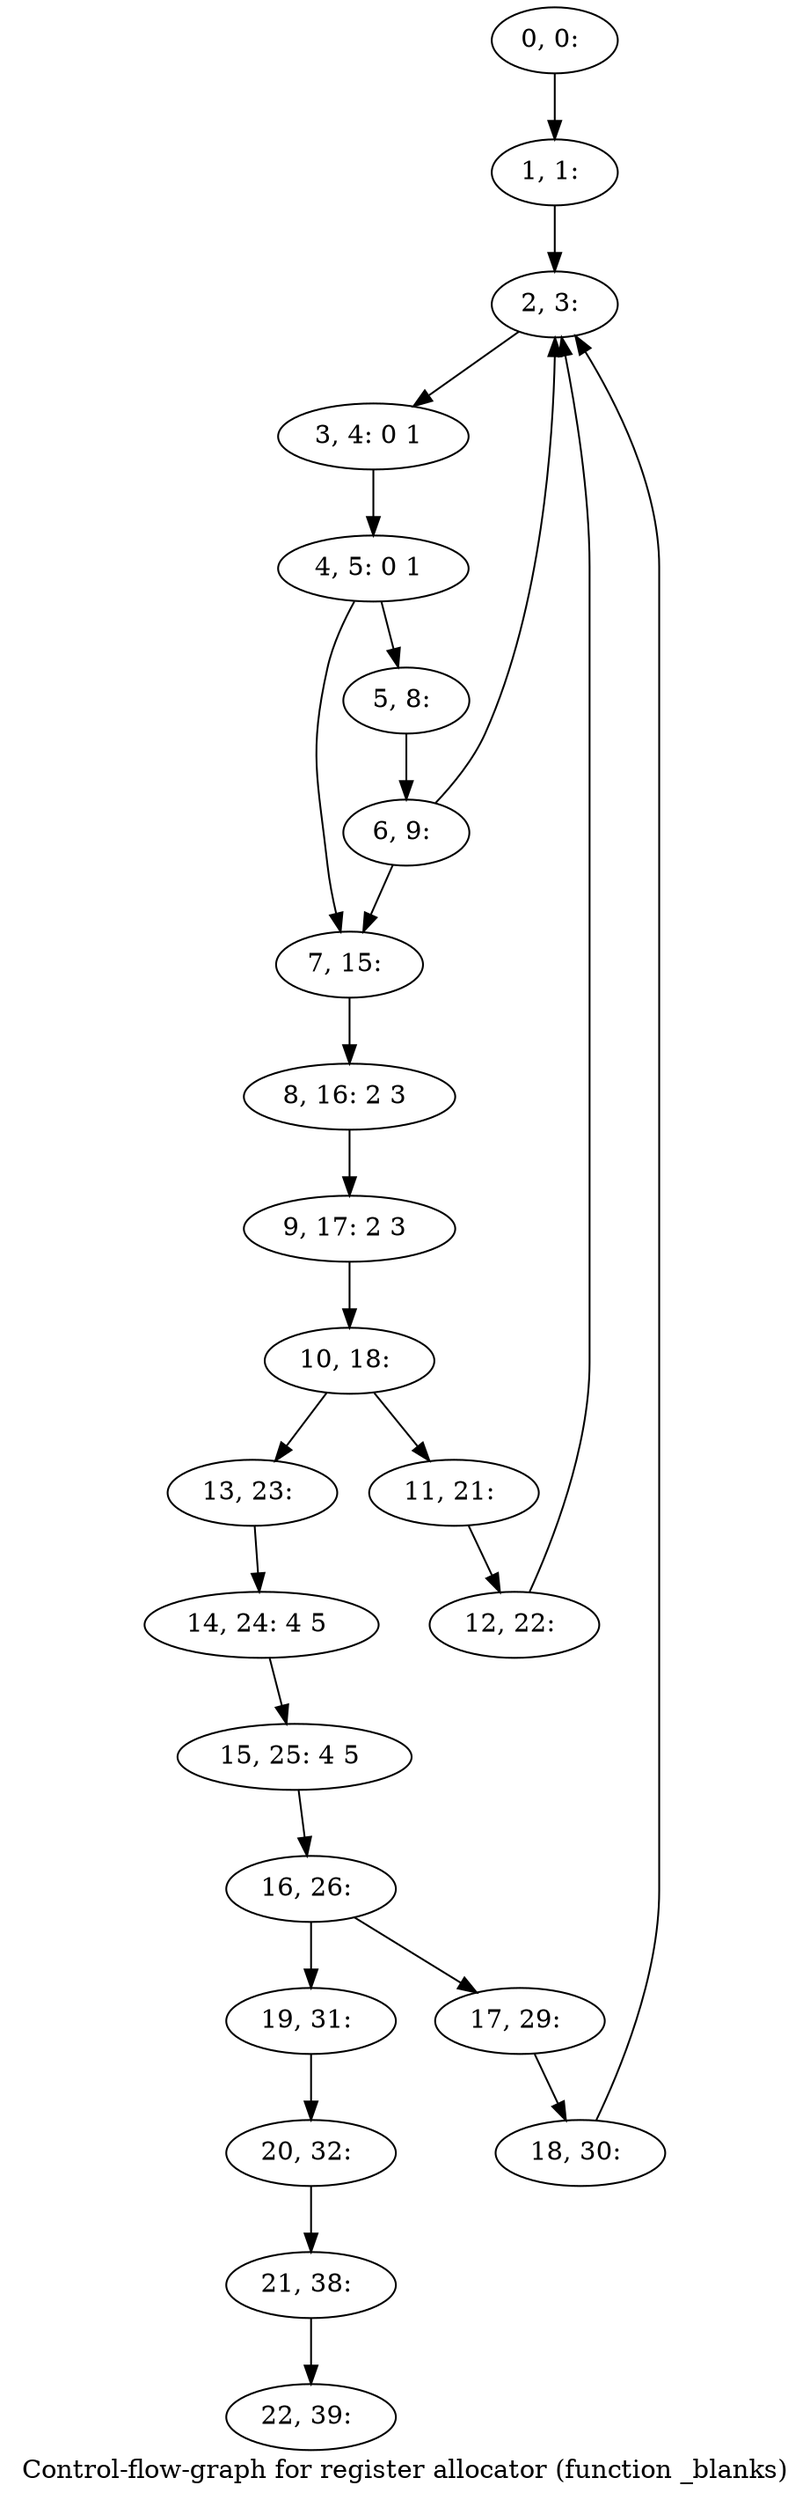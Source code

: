 digraph G {
graph [label="Control-flow-graph for register allocator (function _blanks)"]
0[label="0, 0: "];
1[label="1, 1: "];
2[label="2, 3: "];
3[label="3, 4: 0 1 "];
4[label="4, 5: 0 1 "];
5[label="5, 8: "];
6[label="6, 9: "];
7[label="7, 15: "];
8[label="8, 16: 2 3 "];
9[label="9, 17: 2 3 "];
10[label="10, 18: "];
11[label="11, 21: "];
12[label="12, 22: "];
13[label="13, 23: "];
14[label="14, 24: 4 5 "];
15[label="15, 25: 4 5 "];
16[label="16, 26: "];
17[label="17, 29: "];
18[label="18, 30: "];
19[label="19, 31: "];
20[label="20, 32: "];
21[label="21, 38: "];
22[label="22, 39: "];
0->1 ;
1->2 ;
2->3 ;
3->4 ;
4->5 ;
4->7 ;
5->6 ;
6->7 ;
6->2 ;
7->8 ;
8->9 ;
9->10 ;
10->11 ;
10->13 ;
11->12 ;
12->2 ;
13->14 ;
14->15 ;
15->16 ;
16->17 ;
16->19 ;
17->18 ;
18->2 ;
19->20 ;
20->21 ;
21->22 ;
}
